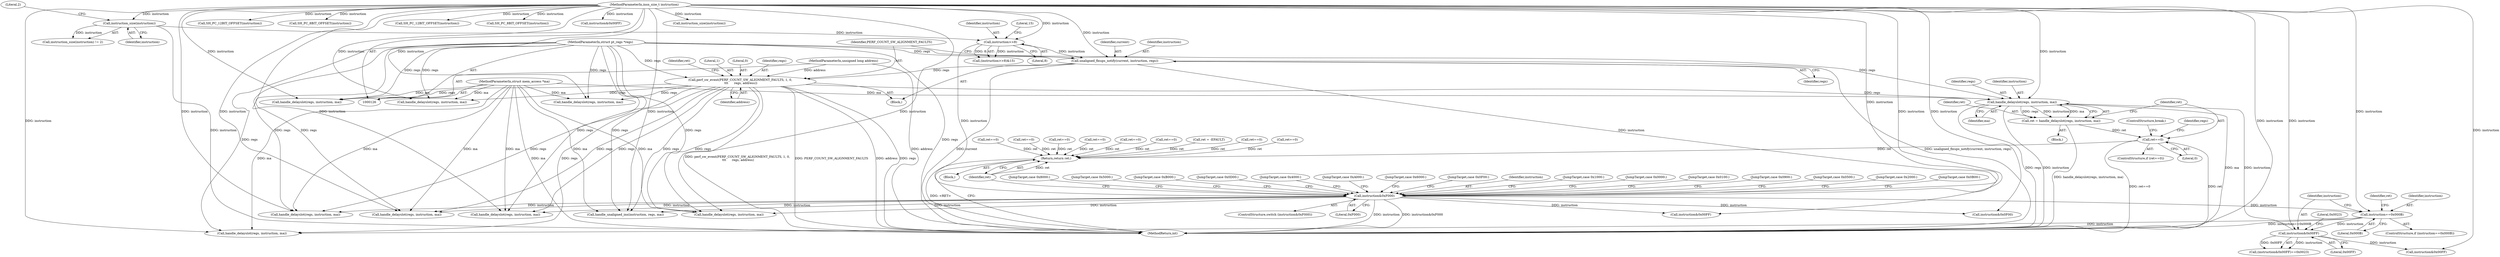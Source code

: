 digraph "0_linux_a8b0ca17b80e92faab46ee7179ba9e99ccb61233_23@pointer" {
"1000214" [label="(Call,handle_delayslot(regs, instruction, ma))"];
"1000166" [label="(Call,perf_sw_event(PERF_COUNT_SW_ALIGNMENT_FAULTS, 1, 0,\n \t\t\t      regs, address))"];
"1000162" [label="(Call,unaligned_fixups_notify(current, instruction, regs))"];
"1000147" [label="(Call,instruction>>8)"];
"1000138" [label="(Call,instruction_size(instruction))"];
"1000127" [label="(MethodParameterIn,insn_size_t instruction)"];
"1000128" [label="(MethodParameterIn,struct pt_regs *regs)"];
"1000131" [label="(MethodParameterIn,unsigned long address)"];
"1000207" [label="(Call,instruction&0x00FF)"];
"1000183" [label="(Call,instruction==0x000B)"];
"1000177" [label="(Call,instruction&0xF000)"];
"1000129" [label="(MethodParameterIn,struct mem_access *ma)"];
"1000212" [label="(Call,ret = handle_delayslot(regs, instruction, ma))"];
"1000219" [label="(Call,ret==0)"];
"1000463" [label="(Return,return ret;)"];
"1000167" [label="(Identifier,PERF_COUNT_SW_ALIGNMENT_FAULTS)"];
"1000183" [label="(Call,instruction==0x000B)"];
"1000173" [label="(Identifier,ret)"];
"1000179" [label="(Literal,0xF000)"];
"1000168" [label="(Literal,1)"];
"1000169" [label="(Literal,0)"];
"1000213" [label="(Identifier,ret)"];
"1000137" [label="(Call,instruction_size(instruction) != 2)"];
"1000432" [label="(Call,SH_PC_12BIT_OFFSET(instruction))"];
"1000383" [label="(JumpTarget,case 0x0D00:)"];
"1000150" [label="(Literal,15)"];
"1000140" [label="(Literal,2)"];
"1000220" [label="(Identifier,ret)"];
"1000162" [label="(Call,unaligned_fixups_notify(current, instruction, regs))"];
"1000272" [label="(JumpTarget,case 0x4000:)"];
"1000378" [label="(Call,SH_PC_8BIT_OFFSET(instruction))"];
"1000484" [label="(MethodReturn,int)"];
"1000206" [label="(Call,(instruction&0x00FF)==0x0023)"];
"1000244" [label="(Call,ret==0)"];
"1000417" [label="(JumpTarget,case 0xA000:)"];
"1000212" [label="(Call,ret = handle_delayslot(regs, instruction, ma))"];
"1000351" [label="(Call,handle_delayslot(regs, instruction, ma))"];
"1000185" [label="(Literal,0x000B)"];
"1000139" [label="(Identifier,instruction)"];
"1000147" [label="(Call,instruction>>8)"];
"1000287" [label="(Call,ret==0)"];
"1000334" [label="(JumpTarget,case 0x6000:)"];
"1000460" [label="(Call,SH_PC_12BIT_OFFSET(instruction))"];
"1000211" [label="(Block,)"];
"1000348" [label="(JumpTarget,case 0x0F00:)"];
"1000178" [label="(Identifier,instruction)"];
"1000268" [label="(JumpTarget,case 0x1000:)"];
"1000129" [label="(MethodParameterIn,struct mem_access *ma)"];
"1000207" [label="(Call,instruction&0x00FF)"];
"1000413" [label="(Call,SH_PC_8BIT_OFFSET(instruction))"];
"1000131" [label="(MethodParameterIn,unsigned long address)"];
"1000275" [label="(Call,instruction&0x00FF)"];
"1000391" [label="(Call,ret==0)"];
"1000221" [label="(Literal,0)"];
"1000298" [label="(Call,instruction&0x00FF)"];
"1000210" [label="(Literal,0x0023)"];
"1000194" [label="(Call,ret==0)"];
"1000171" [label="(Identifier,address)"];
"1000163" [label="(Identifier,current)"];
"1000463" [label="(Return,return ret;)"];
"1000181" [label="(JumpTarget,case 0x0000:)"];
"1000468" [label="(Call,handle_unaligned_ins(instruction, regs, ma))"];
"1000217" [label="(Identifier,ma)"];
"1000128" [label="(MethodParameterIn,struct pt_regs *regs)"];
"1000425" [label="(Call,ret==0)"];
"1000342" [label="(JumpTarget,case 0x0100:)"];
"1000305" [label="(Call,handle_delayslot(regs, instruction, ma))"];
"1000381" [label="(JumpTarget,case 0x0900:)"];
"1000215" [label="(Identifier,regs)"];
"1000344" [label="(JumpTarget,case 0x0500:)"];
"1000148" [label="(Identifier,instruction)"];
"1000208" [label="(Identifier,instruction)"];
"1000232" [label="(Call,instruction&0x00FF)"];
"1000270" [label="(JumpTarget,case 0x2000:)"];
"1000138" [label="(Call,instruction_size(instruction))"];
"1000420" [label="(Call,handle_delayslot(regs, instruction, ma))"];
"1000267" [label="(ControlStructure,break;)"];
"1000356" [label="(Call,ret==0)"];
"1000346" [label="(JumpTarget,case 0x0B00:)"];
"1000189" [label="(Call,handle_delayslot(regs, instruction, ma))"];
"1000336" [label="(JumpTarget,case 0x8000:)"];
"1000132" [label="(Block,)"];
"1000166" [label="(Call,perf_sw_event(PERF_COUNT_SW_ALIGNMENT_FAULTS, 1, 0,\n \t\t\t      regs, address))"];
"1000209" [label="(Literal,0x00FF)"];
"1000177" [label="(Call,instruction&0xF000)"];
"1000170" [label="(Identifier,regs)"];
"1000164" [label="(Identifier,instruction)"];
"1000146" [label="(Call,(instruction>>8)&15)"];
"1000161" [label="(Block,)"];
"1000310" [label="(Call,ret==0)"];
"1000219" [label="(Call,ret==0)"];
"1000172" [label="(Call,ret = -EFAULT)"];
"1000332" [label="(JumpTarget,case 0x5000:)"];
"1000214" [label="(Call,handle_delayslot(regs, instruction, ma))"];
"1000443" [label="(Call,ret==0)"];
"1000224" [label="(Identifier,regs)"];
"1000464" [label="(Identifier,ret)"];
"1000480" [label="(Call,instruction_size(instruction))"];
"1000239" [label="(Call,handle_delayslot(regs, instruction, ma))"];
"1000386" [label="(Call,handle_delayslot(regs, instruction, ma))"];
"1000176" [label="(ControlStructure,switch (instruction&0xF000))"];
"1000127" [label="(MethodParameterIn,insn_size_t instruction)"];
"1000165" [label="(Identifier,regs)"];
"1000188" [label="(Identifier,ret)"];
"1000438" [label="(Call,handle_delayslot(regs, instruction, ma))"];
"1000218" [label="(ControlStructure,if (ret==0))"];
"1000282" [label="(Call,handle_delayslot(regs, instruction, ma))"];
"1000435" [label="(JumpTarget,case 0xB000:)"];
"1000338" [label="(Call,instruction&0x0F00)"];
"1000149" [label="(Literal,8)"];
"1000182" [label="(ControlStructure,if (instruction==0x000B))"];
"1000216" [label="(Identifier,instruction)"];
"1000184" [label="(Identifier,instruction)"];
"1000214" -> "1000212"  [label="AST: "];
"1000214" -> "1000217"  [label="CFG: "];
"1000215" -> "1000214"  [label="AST: "];
"1000216" -> "1000214"  [label="AST: "];
"1000217" -> "1000214"  [label="AST: "];
"1000212" -> "1000214"  [label="CFG: "];
"1000214" -> "1000484"  [label="DDG: instruction"];
"1000214" -> "1000484"  [label="DDG: ma"];
"1000214" -> "1000484"  [label="DDG: regs"];
"1000214" -> "1000212"  [label="DDG: regs"];
"1000214" -> "1000212"  [label="DDG: instruction"];
"1000214" -> "1000212"  [label="DDG: ma"];
"1000166" -> "1000214"  [label="DDG: regs"];
"1000128" -> "1000214"  [label="DDG: regs"];
"1000207" -> "1000214"  [label="DDG: instruction"];
"1000127" -> "1000214"  [label="DDG: instruction"];
"1000129" -> "1000214"  [label="DDG: ma"];
"1000166" -> "1000161"  [label="AST: "];
"1000166" -> "1000171"  [label="CFG: "];
"1000167" -> "1000166"  [label="AST: "];
"1000168" -> "1000166"  [label="AST: "];
"1000169" -> "1000166"  [label="AST: "];
"1000170" -> "1000166"  [label="AST: "];
"1000171" -> "1000166"  [label="AST: "];
"1000173" -> "1000166"  [label="CFG: "];
"1000166" -> "1000484"  [label="DDG: perf_sw_event(PERF_COUNT_SW_ALIGNMENT_FAULTS, 1, 0,\n \t\t\t      regs, address)"];
"1000166" -> "1000484"  [label="DDG: PERF_COUNT_SW_ALIGNMENT_FAULTS"];
"1000166" -> "1000484"  [label="DDG: address"];
"1000166" -> "1000484"  [label="DDG: regs"];
"1000162" -> "1000166"  [label="DDG: regs"];
"1000128" -> "1000166"  [label="DDG: regs"];
"1000131" -> "1000166"  [label="DDG: address"];
"1000166" -> "1000189"  [label="DDG: regs"];
"1000166" -> "1000239"  [label="DDG: regs"];
"1000166" -> "1000282"  [label="DDG: regs"];
"1000166" -> "1000305"  [label="DDG: regs"];
"1000166" -> "1000351"  [label="DDG: regs"];
"1000166" -> "1000386"  [label="DDG: regs"];
"1000166" -> "1000420"  [label="DDG: regs"];
"1000166" -> "1000438"  [label="DDG: regs"];
"1000166" -> "1000468"  [label="DDG: regs"];
"1000162" -> "1000161"  [label="AST: "];
"1000162" -> "1000165"  [label="CFG: "];
"1000163" -> "1000162"  [label="AST: "];
"1000164" -> "1000162"  [label="AST: "];
"1000165" -> "1000162"  [label="AST: "];
"1000167" -> "1000162"  [label="CFG: "];
"1000162" -> "1000484"  [label="DDG: current"];
"1000162" -> "1000484"  [label="DDG: unaligned_fixups_notify(current, instruction, regs)"];
"1000147" -> "1000162"  [label="DDG: instruction"];
"1000127" -> "1000162"  [label="DDG: instruction"];
"1000128" -> "1000162"  [label="DDG: regs"];
"1000162" -> "1000177"  [label="DDG: instruction"];
"1000147" -> "1000146"  [label="AST: "];
"1000147" -> "1000149"  [label="CFG: "];
"1000148" -> "1000147"  [label="AST: "];
"1000149" -> "1000147"  [label="AST: "];
"1000150" -> "1000147"  [label="CFG: "];
"1000147" -> "1000146"  [label="DDG: instruction"];
"1000147" -> "1000146"  [label="DDG: 8"];
"1000138" -> "1000147"  [label="DDG: instruction"];
"1000127" -> "1000147"  [label="DDG: instruction"];
"1000147" -> "1000177"  [label="DDG: instruction"];
"1000138" -> "1000137"  [label="AST: "];
"1000138" -> "1000139"  [label="CFG: "];
"1000139" -> "1000138"  [label="AST: "];
"1000140" -> "1000138"  [label="CFG: "];
"1000138" -> "1000484"  [label="DDG: instruction"];
"1000138" -> "1000137"  [label="DDG: instruction"];
"1000127" -> "1000138"  [label="DDG: instruction"];
"1000127" -> "1000126"  [label="AST: "];
"1000127" -> "1000484"  [label="DDG: instruction"];
"1000127" -> "1000177"  [label="DDG: instruction"];
"1000127" -> "1000183"  [label="DDG: instruction"];
"1000127" -> "1000189"  [label="DDG: instruction"];
"1000127" -> "1000207"  [label="DDG: instruction"];
"1000127" -> "1000232"  [label="DDG: instruction"];
"1000127" -> "1000239"  [label="DDG: instruction"];
"1000127" -> "1000275"  [label="DDG: instruction"];
"1000127" -> "1000282"  [label="DDG: instruction"];
"1000127" -> "1000298"  [label="DDG: instruction"];
"1000127" -> "1000305"  [label="DDG: instruction"];
"1000127" -> "1000338"  [label="DDG: instruction"];
"1000127" -> "1000351"  [label="DDG: instruction"];
"1000127" -> "1000378"  [label="DDG: instruction"];
"1000127" -> "1000386"  [label="DDG: instruction"];
"1000127" -> "1000413"  [label="DDG: instruction"];
"1000127" -> "1000420"  [label="DDG: instruction"];
"1000127" -> "1000432"  [label="DDG: instruction"];
"1000127" -> "1000438"  [label="DDG: instruction"];
"1000127" -> "1000460"  [label="DDG: instruction"];
"1000127" -> "1000468"  [label="DDG: instruction"];
"1000127" -> "1000480"  [label="DDG: instruction"];
"1000128" -> "1000126"  [label="AST: "];
"1000128" -> "1000484"  [label="DDG: regs"];
"1000128" -> "1000189"  [label="DDG: regs"];
"1000128" -> "1000239"  [label="DDG: regs"];
"1000128" -> "1000282"  [label="DDG: regs"];
"1000128" -> "1000305"  [label="DDG: regs"];
"1000128" -> "1000351"  [label="DDG: regs"];
"1000128" -> "1000386"  [label="DDG: regs"];
"1000128" -> "1000420"  [label="DDG: regs"];
"1000128" -> "1000438"  [label="DDG: regs"];
"1000128" -> "1000468"  [label="DDG: regs"];
"1000131" -> "1000126"  [label="AST: "];
"1000131" -> "1000484"  [label="DDG: address"];
"1000207" -> "1000206"  [label="AST: "];
"1000207" -> "1000209"  [label="CFG: "];
"1000208" -> "1000207"  [label="AST: "];
"1000209" -> "1000207"  [label="AST: "];
"1000210" -> "1000207"  [label="CFG: "];
"1000207" -> "1000206"  [label="DDG: instruction"];
"1000207" -> "1000206"  [label="DDG: 0x00FF"];
"1000183" -> "1000207"  [label="DDG: instruction"];
"1000207" -> "1000232"  [label="DDG: instruction"];
"1000183" -> "1000182"  [label="AST: "];
"1000183" -> "1000185"  [label="CFG: "];
"1000184" -> "1000183"  [label="AST: "];
"1000185" -> "1000183"  [label="AST: "];
"1000188" -> "1000183"  [label="CFG: "];
"1000208" -> "1000183"  [label="CFG: "];
"1000183" -> "1000484"  [label="DDG: instruction==0x000B"];
"1000177" -> "1000183"  [label="DDG: instruction"];
"1000183" -> "1000189"  [label="DDG: instruction"];
"1000177" -> "1000176"  [label="AST: "];
"1000177" -> "1000179"  [label="CFG: "];
"1000178" -> "1000177"  [label="AST: "];
"1000179" -> "1000177"  [label="AST: "];
"1000181" -> "1000177"  [label="CFG: "];
"1000268" -> "1000177"  [label="CFG: "];
"1000270" -> "1000177"  [label="CFG: "];
"1000272" -> "1000177"  [label="CFG: "];
"1000332" -> "1000177"  [label="CFG: "];
"1000334" -> "1000177"  [label="CFG: "];
"1000336" -> "1000177"  [label="CFG: "];
"1000342" -> "1000177"  [label="CFG: "];
"1000344" -> "1000177"  [label="CFG: "];
"1000346" -> "1000177"  [label="CFG: "];
"1000348" -> "1000177"  [label="CFG: "];
"1000381" -> "1000177"  [label="CFG: "];
"1000383" -> "1000177"  [label="CFG: "];
"1000417" -> "1000177"  [label="CFG: "];
"1000435" -> "1000177"  [label="CFG: "];
"1000464" -> "1000177"  [label="CFG: "];
"1000177" -> "1000484"  [label="DDG: instruction"];
"1000177" -> "1000484"  [label="DDG: instruction&0xF000"];
"1000177" -> "1000275"  [label="DDG: instruction"];
"1000177" -> "1000338"  [label="DDG: instruction"];
"1000177" -> "1000351"  [label="DDG: instruction"];
"1000177" -> "1000386"  [label="DDG: instruction"];
"1000177" -> "1000420"  [label="DDG: instruction"];
"1000177" -> "1000438"  [label="DDG: instruction"];
"1000177" -> "1000468"  [label="DDG: instruction"];
"1000129" -> "1000126"  [label="AST: "];
"1000129" -> "1000484"  [label="DDG: ma"];
"1000129" -> "1000189"  [label="DDG: ma"];
"1000129" -> "1000239"  [label="DDG: ma"];
"1000129" -> "1000282"  [label="DDG: ma"];
"1000129" -> "1000305"  [label="DDG: ma"];
"1000129" -> "1000351"  [label="DDG: ma"];
"1000129" -> "1000386"  [label="DDG: ma"];
"1000129" -> "1000420"  [label="DDG: ma"];
"1000129" -> "1000438"  [label="DDG: ma"];
"1000129" -> "1000468"  [label="DDG: ma"];
"1000212" -> "1000211"  [label="AST: "];
"1000213" -> "1000212"  [label="AST: "];
"1000220" -> "1000212"  [label="CFG: "];
"1000212" -> "1000484"  [label="DDG: handle_delayslot(regs, instruction, ma)"];
"1000212" -> "1000219"  [label="DDG: ret"];
"1000219" -> "1000218"  [label="AST: "];
"1000219" -> "1000221"  [label="CFG: "];
"1000220" -> "1000219"  [label="AST: "];
"1000221" -> "1000219"  [label="AST: "];
"1000224" -> "1000219"  [label="CFG: "];
"1000267" -> "1000219"  [label="CFG: "];
"1000219" -> "1000484"  [label="DDG: ret==0"];
"1000219" -> "1000484"  [label="DDG: ret"];
"1000219" -> "1000463"  [label="DDG: ret"];
"1000463" -> "1000132"  [label="AST: "];
"1000463" -> "1000464"  [label="CFG: "];
"1000464" -> "1000463"  [label="AST: "];
"1000484" -> "1000463"  [label="CFG: "];
"1000463" -> "1000484"  [label="DDG: <RET>"];
"1000464" -> "1000463"  [label="DDG: ret"];
"1000310" -> "1000463"  [label="DDG: ret"];
"1000194" -> "1000463"  [label="DDG: ret"];
"1000425" -> "1000463"  [label="DDG: ret"];
"1000172" -> "1000463"  [label="DDG: ret"];
"1000244" -> "1000463"  [label="DDG: ret"];
"1000443" -> "1000463"  [label="DDG: ret"];
"1000391" -> "1000463"  [label="DDG: ret"];
"1000356" -> "1000463"  [label="DDG: ret"];
"1000287" -> "1000463"  [label="DDG: ret"];
}
